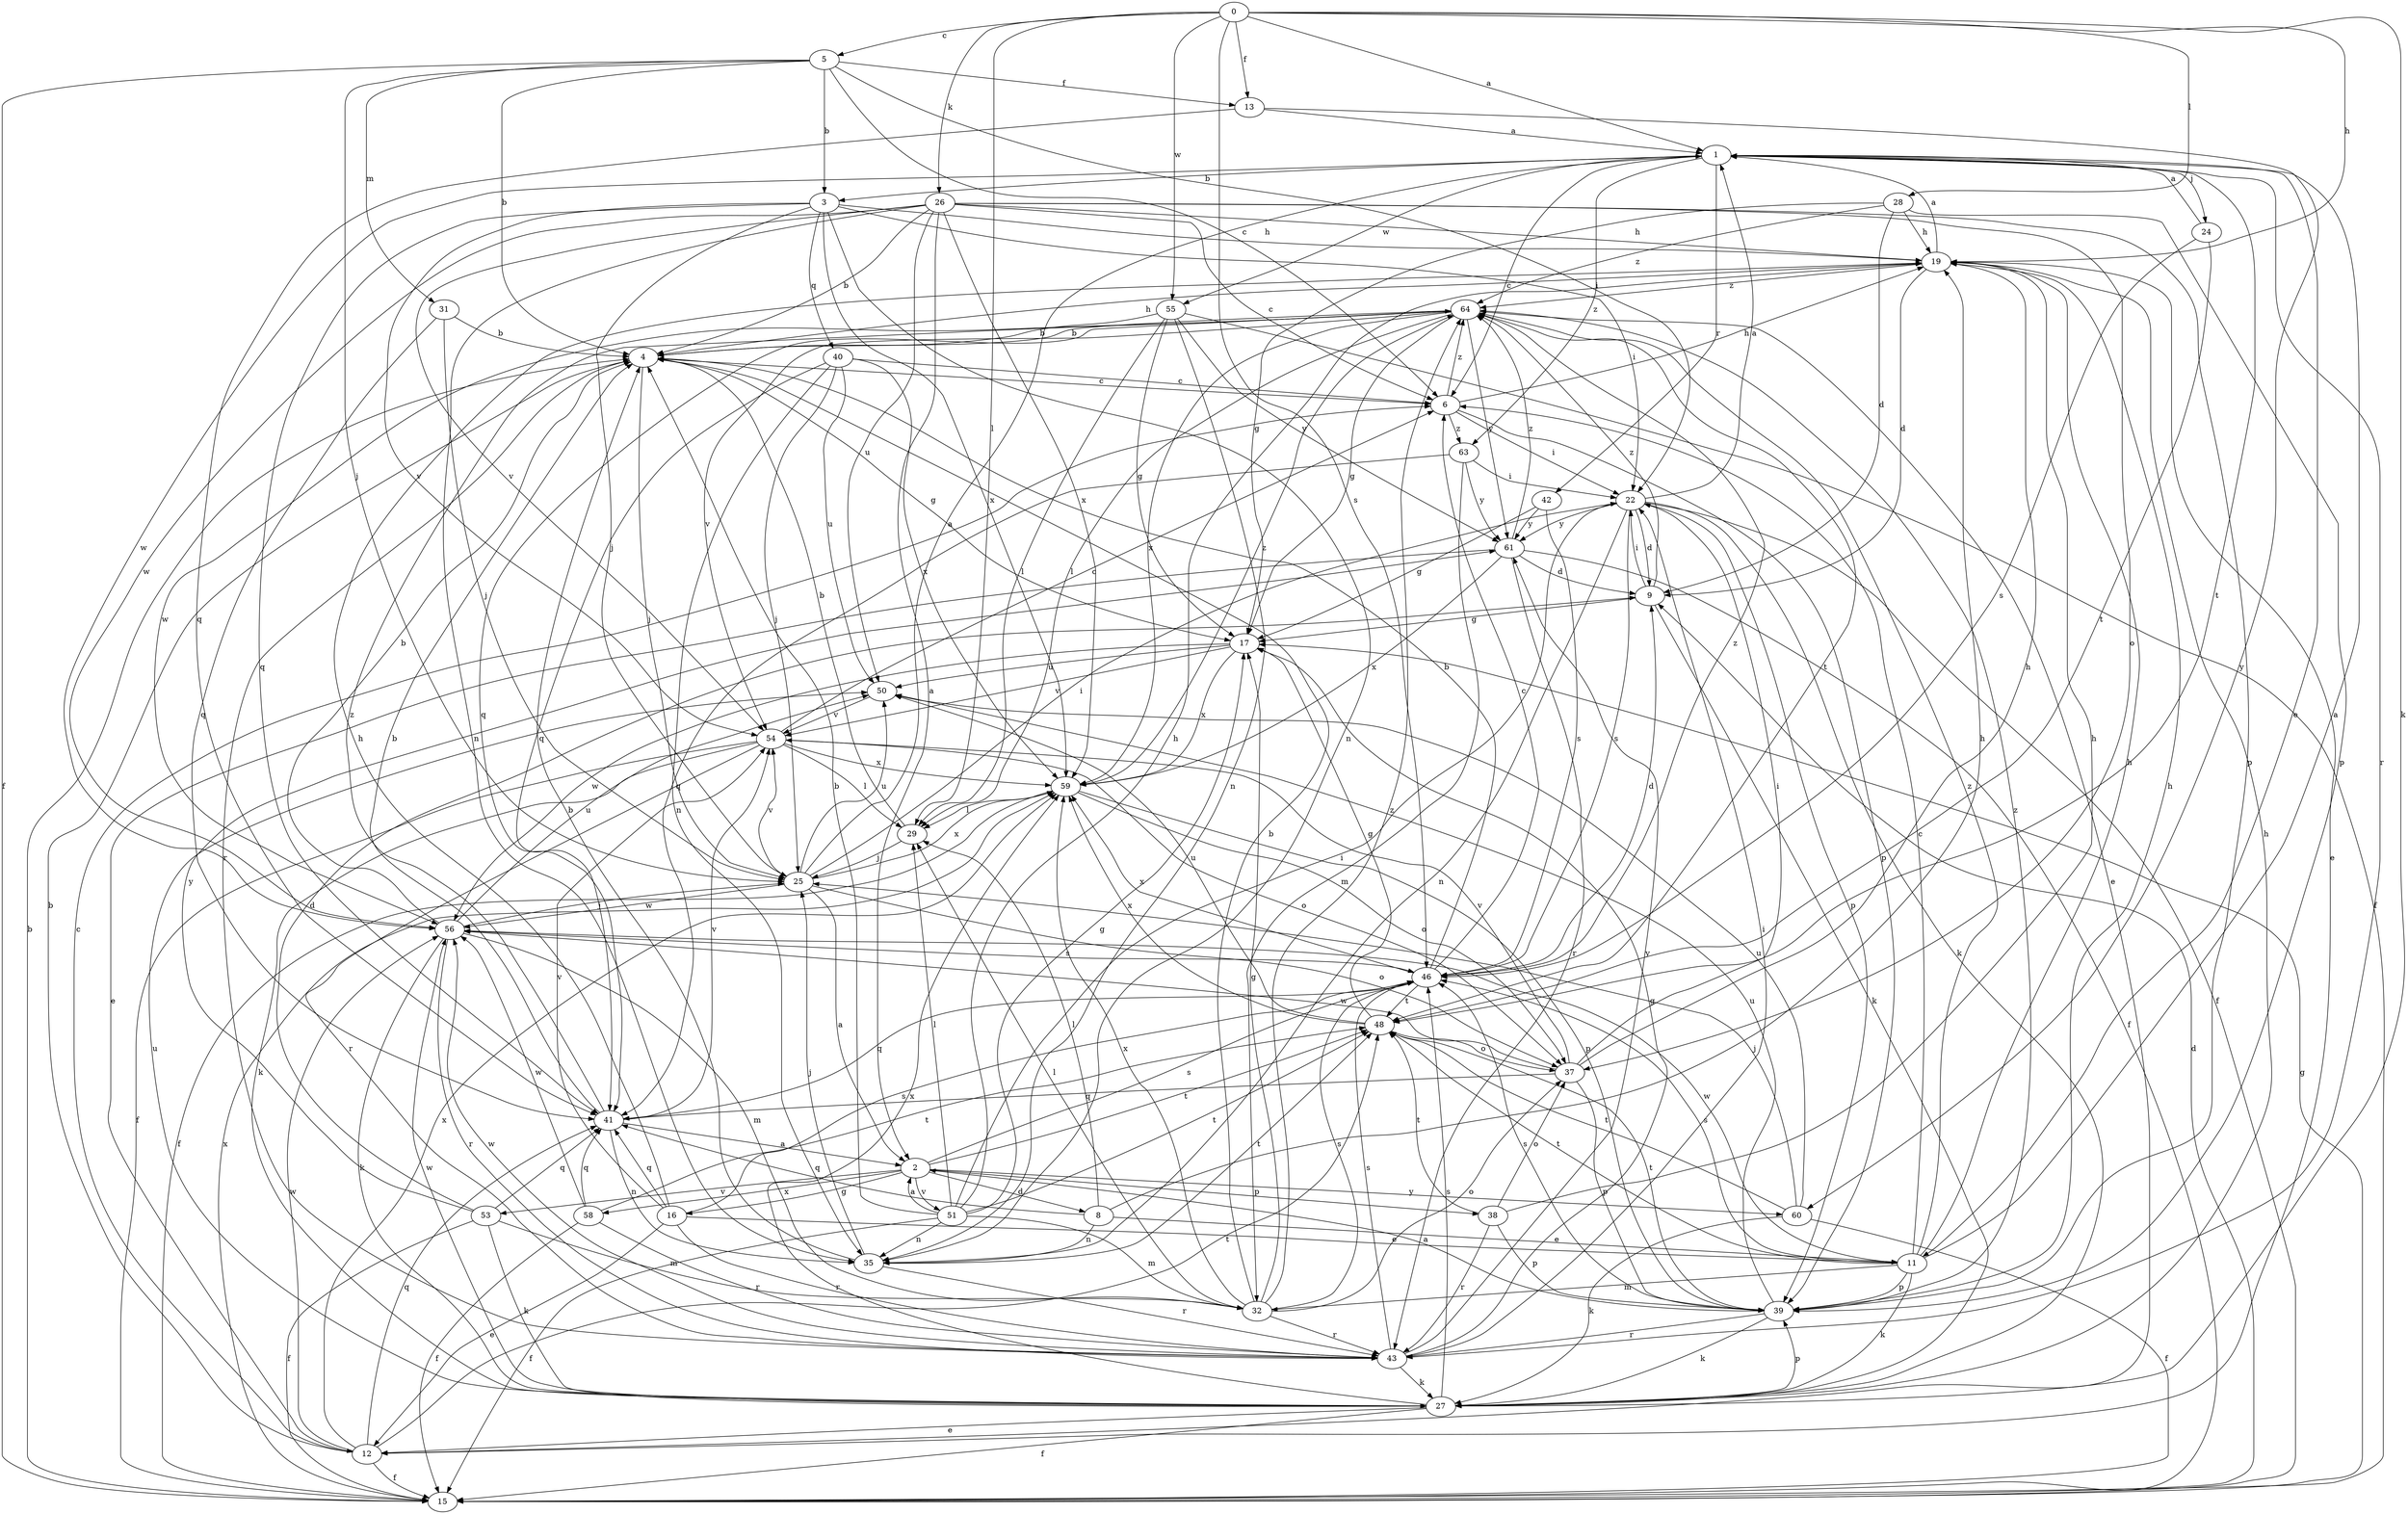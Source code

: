 strict digraph  {
0;
1;
2;
3;
4;
5;
6;
8;
9;
11;
12;
13;
15;
16;
17;
19;
22;
24;
25;
26;
27;
28;
29;
31;
32;
35;
37;
38;
39;
40;
41;
42;
43;
46;
48;
50;
51;
53;
54;
55;
56;
58;
59;
60;
61;
63;
64;
0 -> 1  [label=a];
0 -> 5  [label=c];
0 -> 13  [label=f];
0 -> 19  [label=h];
0 -> 26  [label=k];
0 -> 27  [label=k];
0 -> 28  [label=l];
0 -> 29  [label=l];
0 -> 46  [label=s];
0 -> 55  [label=w];
1 -> 3  [label=b];
1 -> 6  [label=c];
1 -> 11  [label=e];
1 -> 24  [label=j];
1 -> 42  [label=r];
1 -> 43  [label=r];
1 -> 48  [label=t];
1 -> 55  [label=w];
1 -> 56  [label=w];
1 -> 63  [label=z];
2 -> 8  [label=d];
2 -> 16  [label=g];
2 -> 38  [label=p];
2 -> 46  [label=s];
2 -> 48  [label=t];
2 -> 51  [label=v];
2 -> 53  [label=v];
2 -> 58  [label=x];
2 -> 60  [label=y];
3 -> 19  [label=h];
3 -> 22  [label=i];
3 -> 25  [label=j];
3 -> 35  [label=n];
3 -> 40  [label=q];
3 -> 41  [label=q];
3 -> 54  [label=v];
3 -> 59  [label=x];
4 -> 6  [label=c];
4 -> 17  [label=g];
4 -> 19  [label=h];
4 -> 25  [label=j];
4 -> 43  [label=r];
5 -> 3  [label=b];
5 -> 4  [label=b];
5 -> 6  [label=c];
5 -> 13  [label=f];
5 -> 15  [label=f];
5 -> 22  [label=i];
5 -> 25  [label=j];
5 -> 31  [label=m];
6 -> 19  [label=h];
6 -> 22  [label=i];
6 -> 39  [label=p];
6 -> 63  [label=z];
6 -> 64  [label=z];
8 -> 11  [label=e];
8 -> 19  [label=h];
8 -> 29  [label=l];
8 -> 35  [label=n];
8 -> 41  [label=q];
9 -> 17  [label=g];
9 -> 22  [label=i];
9 -> 27  [label=k];
9 -> 64  [label=z];
11 -> 1  [label=a];
11 -> 6  [label=c];
11 -> 19  [label=h];
11 -> 27  [label=k];
11 -> 32  [label=m];
11 -> 39  [label=p];
11 -> 46  [label=s];
11 -> 48  [label=t];
11 -> 56  [label=w];
11 -> 64  [label=z];
12 -> 4  [label=b];
12 -> 6  [label=c];
12 -> 15  [label=f];
12 -> 41  [label=q];
12 -> 48  [label=t];
12 -> 56  [label=w];
12 -> 59  [label=x];
13 -> 1  [label=a];
13 -> 41  [label=q];
13 -> 60  [label=y];
15 -> 4  [label=b];
15 -> 9  [label=d];
15 -> 17  [label=g];
15 -> 59  [label=x];
16 -> 11  [label=e];
16 -> 12  [label=e];
16 -> 19  [label=h];
16 -> 41  [label=q];
16 -> 43  [label=r];
16 -> 46  [label=s];
16 -> 54  [label=v];
17 -> 50  [label=u];
17 -> 54  [label=v];
17 -> 56  [label=w];
17 -> 59  [label=x];
19 -> 1  [label=a];
19 -> 9  [label=d];
19 -> 12  [label=e];
19 -> 64  [label=z];
22 -> 1  [label=a];
22 -> 9  [label=d];
22 -> 15  [label=f];
22 -> 27  [label=k];
22 -> 35  [label=n];
22 -> 39  [label=p];
22 -> 46  [label=s];
22 -> 61  [label=y];
24 -> 1  [label=a];
24 -> 46  [label=s];
24 -> 48  [label=t];
25 -> 1  [label=a];
25 -> 2  [label=a];
25 -> 22  [label=i];
25 -> 37  [label=o];
25 -> 50  [label=u];
25 -> 54  [label=v];
25 -> 56  [label=w];
25 -> 59  [label=x];
26 -> 2  [label=a];
26 -> 4  [label=b];
26 -> 6  [label=c];
26 -> 19  [label=h];
26 -> 35  [label=n];
26 -> 37  [label=o];
26 -> 39  [label=p];
26 -> 50  [label=u];
26 -> 54  [label=v];
26 -> 56  [label=w];
26 -> 59  [label=x];
27 -> 12  [label=e];
27 -> 15  [label=f];
27 -> 19  [label=h];
27 -> 39  [label=p];
27 -> 46  [label=s];
27 -> 50  [label=u];
27 -> 56  [label=w];
27 -> 59  [label=x];
28 -> 9  [label=d];
28 -> 17  [label=g];
28 -> 19  [label=h];
28 -> 39  [label=p];
28 -> 64  [label=z];
29 -> 4  [label=b];
29 -> 25  [label=j];
31 -> 4  [label=b];
31 -> 25  [label=j];
31 -> 41  [label=q];
32 -> 4  [label=b];
32 -> 17  [label=g];
32 -> 29  [label=l];
32 -> 37  [label=o];
32 -> 43  [label=r];
32 -> 46  [label=s];
32 -> 59  [label=x];
32 -> 64  [label=z];
35 -> 4  [label=b];
35 -> 25  [label=j];
35 -> 43  [label=r];
35 -> 48  [label=t];
37 -> 19  [label=h];
37 -> 22  [label=i];
37 -> 39  [label=p];
37 -> 41  [label=q];
37 -> 54  [label=v];
37 -> 56  [label=w];
38 -> 19  [label=h];
38 -> 37  [label=o];
38 -> 39  [label=p];
38 -> 43  [label=r];
38 -> 48  [label=t];
39 -> 2  [label=a];
39 -> 19  [label=h];
39 -> 27  [label=k];
39 -> 43  [label=r];
39 -> 46  [label=s];
39 -> 48  [label=t];
39 -> 50  [label=u];
39 -> 64  [label=z];
40 -> 6  [label=c];
40 -> 25  [label=j];
40 -> 35  [label=n];
40 -> 41  [label=q];
40 -> 50  [label=u];
40 -> 59  [label=x];
41 -> 2  [label=a];
41 -> 4  [label=b];
41 -> 35  [label=n];
41 -> 54  [label=v];
41 -> 64  [label=z];
42 -> 17  [label=g];
42 -> 46  [label=s];
42 -> 61  [label=y];
43 -> 17  [label=g];
43 -> 22  [label=i];
43 -> 27  [label=k];
43 -> 46  [label=s];
43 -> 56  [label=w];
43 -> 61  [label=y];
46 -> 4  [label=b];
46 -> 6  [label=c];
46 -> 9  [label=d];
46 -> 41  [label=q];
46 -> 48  [label=t];
46 -> 59  [label=x];
46 -> 64  [label=z];
48 -> 17  [label=g];
48 -> 37  [label=o];
48 -> 50  [label=u];
48 -> 59  [label=x];
50 -> 54  [label=v];
51 -> 2  [label=a];
51 -> 4  [label=b];
51 -> 15  [label=f];
51 -> 17  [label=g];
51 -> 19  [label=h];
51 -> 22  [label=i];
51 -> 29  [label=l];
51 -> 32  [label=m];
51 -> 35  [label=n];
51 -> 48  [label=t];
53 -> 9  [label=d];
53 -> 15  [label=f];
53 -> 27  [label=k];
53 -> 32  [label=m];
53 -> 41  [label=q];
53 -> 61  [label=y];
54 -> 6  [label=c];
54 -> 15  [label=f];
54 -> 27  [label=k];
54 -> 29  [label=l];
54 -> 37  [label=o];
54 -> 43  [label=r];
54 -> 59  [label=x];
55 -> 4  [label=b];
55 -> 15  [label=f];
55 -> 17  [label=g];
55 -> 29  [label=l];
55 -> 35  [label=n];
55 -> 61  [label=y];
56 -> 4  [label=b];
56 -> 25  [label=j];
56 -> 27  [label=k];
56 -> 32  [label=m];
56 -> 43  [label=r];
56 -> 46  [label=s];
56 -> 50  [label=u];
58 -> 15  [label=f];
58 -> 41  [label=q];
58 -> 43  [label=r];
58 -> 48  [label=t];
58 -> 56  [label=w];
59 -> 15  [label=f];
59 -> 29  [label=l];
59 -> 37  [label=o];
59 -> 39  [label=p];
59 -> 64  [label=z];
60 -> 15  [label=f];
60 -> 25  [label=j];
60 -> 27  [label=k];
60 -> 48  [label=t];
60 -> 50  [label=u];
61 -> 9  [label=d];
61 -> 12  [label=e];
61 -> 15  [label=f];
61 -> 43  [label=r];
61 -> 59  [label=x];
61 -> 64  [label=z];
63 -> 22  [label=i];
63 -> 32  [label=m];
63 -> 41  [label=q];
63 -> 61  [label=y];
64 -> 4  [label=b];
64 -> 12  [label=e];
64 -> 17  [label=g];
64 -> 29  [label=l];
64 -> 41  [label=q];
64 -> 48  [label=t];
64 -> 54  [label=v];
64 -> 56  [label=w];
64 -> 59  [label=x];
64 -> 61  [label=y];
}

